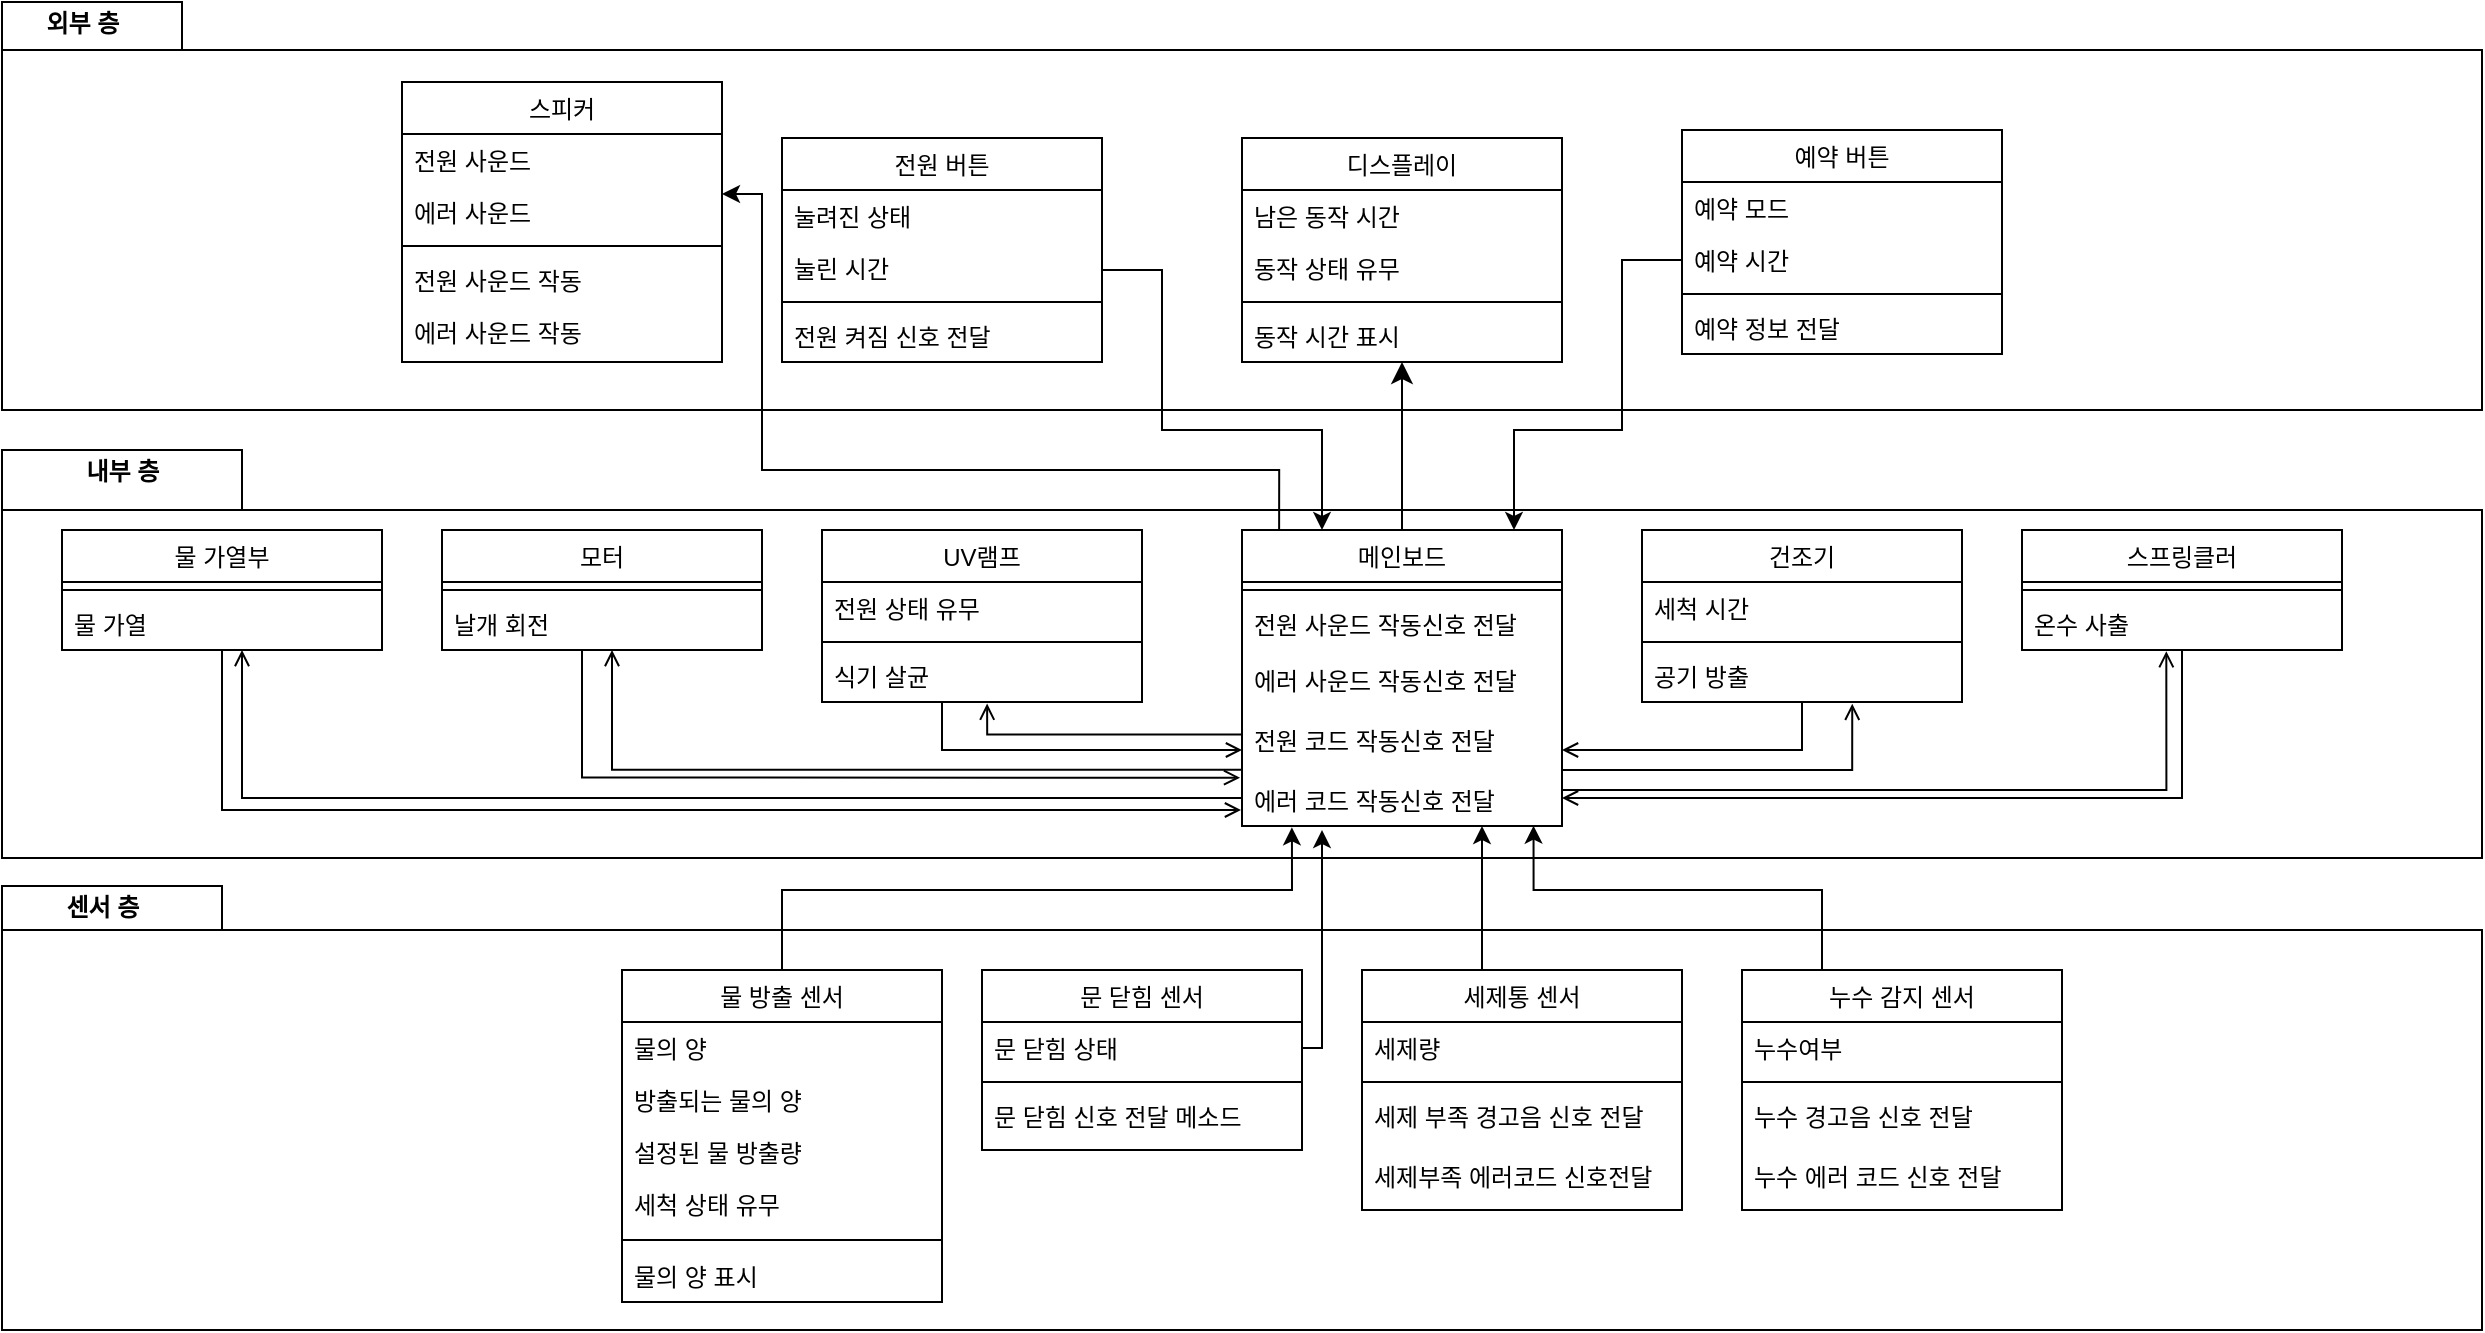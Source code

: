 <mxfile version="21.3.7" type="device">
  <diagram name="Page-1" id="2YBvvXClWsGukQMizWep">
    <mxGraphModel dx="1620" dy="889" grid="1" gridSize="10" guides="1" tooltips="1" connect="1" arrows="1" fold="1" page="1" pageScale="1" pageWidth="600" pageHeight="420" math="0" shadow="0">
      <root>
        <mxCell id="0" />
        <mxCell id="1" parent="0" />
        <mxCell id="qk1P5RTmb9Ghe5aZYqSJ-80" value="" style="shape=folder;fontStyle=1;spacingTop=10;tabWidth=110;tabHeight=22;tabPosition=left;html=1;whiteSpace=wrap;" vertex="1" parent="1">
          <mxGeometry x="240" y="578" width="1240" height="222" as="geometry" />
        </mxCell>
        <mxCell id="qk1P5RTmb9Ghe5aZYqSJ-79" value="" style="shape=folder;fontStyle=1;spacingTop=10;tabWidth=120;tabHeight=30;tabPosition=left;html=1;whiteSpace=wrap;" vertex="1" parent="1">
          <mxGeometry x="240" y="360" width="1240" height="204" as="geometry" />
        </mxCell>
        <mxCell id="qk1P5RTmb9Ghe5aZYqSJ-77" value="" style="shape=folder;fontStyle=1;spacingTop=10;tabWidth=90;tabHeight=24;tabPosition=left;html=1;whiteSpace=wrap;" vertex="1" parent="1">
          <mxGeometry x="240" y="136" width="1240" height="204" as="geometry" />
        </mxCell>
        <mxCell id="qk1P5RTmb9Ghe5aZYqSJ-1" value="모터" style="swimlane;fontStyle=0;align=center;verticalAlign=top;childLayout=stackLayout;horizontal=1;startSize=26;horizontalStack=0;resizeParent=1;resizeLast=0;collapsible=1;marginBottom=0;rounded=0;shadow=0;strokeWidth=1;" vertex="1" parent="1">
          <mxGeometry x="460" y="400" width="160" height="60" as="geometry">
            <mxRectangle x="230" y="140" width="160" height="26" as="alternateBounds" />
          </mxGeometry>
        </mxCell>
        <mxCell id="qk1P5RTmb9Ghe5aZYqSJ-2" value="" style="line;html=1;strokeWidth=1;align=left;verticalAlign=middle;spacingTop=-1;spacingLeft=3;spacingRight=3;rotatable=0;labelPosition=right;points=[];portConstraint=eastwest;" vertex="1" parent="qk1P5RTmb9Ghe5aZYqSJ-1">
          <mxGeometry y="26" width="160" height="8" as="geometry" />
        </mxCell>
        <mxCell id="qk1P5RTmb9Ghe5aZYqSJ-3" value="날개 회전" style="text;align=left;verticalAlign=top;spacingLeft=4;spacingRight=4;overflow=hidden;rotatable=0;points=[[0,0.5],[1,0.5]];portConstraint=eastwest;" vertex="1" parent="qk1P5RTmb9Ghe5aZYqSJ-1">
          <mxGeometry y="34" width="160" height="26" as="geometry" />
        </mxCell>
        <mxCell id="qk1P5RTmb9Ghe5aZYqSJ-85" style="edgeStyle=orthogonalEdgeStyle;rounded=0;orthogonalLoop=1;jettySize=auto;html=1;entryX=-0.003;entryY=0.734;entryDx=0;entryDy=0;endArrow=open;endFill=0;entryPerimeter=0;" edge="1" parent="1" source="qk1P5RTmb9Ghe5aZYqSJ-4" target="qk1P5RTmb9Ghe5aZYqSJ-26">
          <mxGeometry relative="1" as="geometry">
            <Array as="points">
              <mxPoint x="350" y="540" />
              <mxPoint x="860" y="540" />
            </Array>
          </mxGeometry>
        </mxCell>
        <mxCell id="qk1P5RTmb9Ghe5aZYqSJ-4" value="물 가열부" style="swimlane;fontStyle=0;align=center;verticalAlign=top;childLayout=stackLayout;horizontal=1;startSize=26;horizontalStack=0;resizeParent=1;resizeLast=0;collapsible=1;marginBottom=0;rounded=0;shadow=0;strokeWidth=1;" vertex="1" parent="1">
          <mxGeometry x="270" y="400" width="160" height="60" as="geometry">
            <mxRectangle x="230" y="140" width="160" height="26" as="alternateBounds" />
          </mxGeometry>
        </mxCell>
        <mxCell id="qk1P5RTmb9Ghe5aZYqSJ-5" value="" style="line;html=1;strokeWidth=1;align=left;verticalAlign=middle;spacingTop=-1;spacingLeft=3;spacingRight=3;rotatable=0;labelPosition=right;points=[];portConstraint=eastwest;" vertex="1" parent="qk1P5RTmb9Ghe5aZYqSJ-4">
          <mxGeometry y="26" width="160" height="8" as="geometry" />
        </mxCell>
        <mxCell id="qk1P5RTmb9Ghe5aZYqSJ-6" value="물 가열" style="text;align=left;verticalAlign=top;spacingLeft=4;spacingRight=4;overflow=hidden;rotatable=0;points=[[0,0.5],[1,0.5]];portConstraint=eastwest;" vertex="1" parent="qk1P5RTmb9Ghe5aZYqSJ-4">
          <mxGeometry y="34" width="160" height="26" as="geometry" />
        </mxCell>
        <mxCell id="qk1P5RTmb9Ghe5aZYqSJ-7" value="문 닫힘 센서" style="swimlane;fontStyle=0;align=center;verticalAlign=top;childLayout=stackLayout;horizontal=1;startSize=26;horizontalStack=0;resizeParent=1;resizeLast=0;collapsible=1;marginBottom=0;rounded=0;shadow=0;strokeWidth=1;" vertex="1" parent="1">
          <mxGeometry x="730" y="620" width="160" height="90" as="geometry">
            <mxRectangle x="230" y="140" width="160" height="26" as="alternateBounds" />
          </mxGeometry>
        </mxCell>
        <mxCell id="qk1P5RTmb9Ghe5aZYqSJ-8" value="문 닫힘 상태" style="text;align=left;verticalAlign=top;spacingLeft=4;spacingRight=4;overflow=hidden;rotatable=0;points=[[0,0.5],[1,0.5]];portConstraint=eastwest;" vertex="1" parent="qk1P5RTmb9Ghe5aZYqSJ-7">
          <mxGeometry y="26" width="160" height="26" as="geometry" />
        </mxCell>
        <mxCell id="qk1P5RTmb9Ghe5aZYqSJ-9" value="" style="line;html=1;strokeWidth=1;align=left;verticalAlign=middle;spacingTop=-1;spacingLeft=3;spacingRight=3;rotatable=0;labelPosition=right;points=[];portConstraint=eastwest;" vertex="1" parent="qk1P5RTmb9Ghe5aZYqSJ-7">
          <mxGeometry y="52" width="160" height="8" as="geometry" />
        </mxCell>
        <mxCell id="qk1P5RTmb9Ghe5aZYqSJ-10" value="문 닫힘 신호 전달 메소드" style="text;align=left;verticalAlign=top;spacingLeft=4;spacingRight=4;overflow=hidden;rotatable=0;points=[[0,0.5],[1,0.5]];portConstraint=eastwest;" vertex="1" parent="qk1P5RTmb9Ghe5aZYqSJ-7">
          <mxGeometry y="60" width="160" height="26" as="geometry" />
        </mxCell>
        <mxCell id="qk1P5RTmb9Ghe5aZYqSJ-96" style="edgeStyle=orthogonalEdgeStyle;rounded=0;orthogonalLoop=1;jettySize=auto;html=1;entryX=1;entryY=0.5;entryDx=0;entryDy=0;endArrow=open;endFill=0;" edge="1" parent="1" source="qk1P5RTmb9Ghe5aZYqSJ-11" target="qk1P5RTmb9Ghe5aZYqSJ-26">
          <mxGeometry relative="1" as="geometry" />
        </mxCell>
        <mxCell id="qk1P5RTmb9Ghe5aZYqSJ-11" value="스프링클러" style="swimlane;fontStyle=0;align=center;verticalAlign=top;childLayout=stackLayout;horizontal=1;startSize=26;horizontalStack=0;resizeParent=1;resizeLast=0;collapsible=1;marginBottom=0;rounded=0;shadow=0;strokeWidth=1;" vertex="1" parent="1">
          <mxGeometry x="1250" y="400" width="160" height="60" as="geometry">
            <mxRectangle x="230" y="140" width="160" height="26" as="alternateBounds" />
          </mxGeometry>
        </mxCell>
        <mxCell id="qk1P5RTmb9Ghe5aZYqSJ-12" value="" style="line;html=1;strokeWidth=1;align=left;verticalAlign=middle;spacingTop=-1;spacingLeft=3;spacingRight=3;rotatable=0;labelPosition=right;points=[];portConstraint=eastwest;" vertex="1" parent="qk1P5RTmb9Ghe5aZYqSJ-11">
          <mxGeometry y="26" width="160" height="8" as="geometry" />
        </mxCell>
        <mxCell id="qk1P5RTmb9Ghe5aZYqSJ-13" value="온수 사출" style="text;align=left;verticalAlign=top;spacingLeft=4;spacingRight=4;overflow=hidden;rotatable=0;points=[[0,0.5],[1,0.5]];portConstraint=eastwest;" vertex="1" parent="qk1P5RTmb9Ghe5aZYqSJ-11">
          <mxGeometry y="34" width="160" height="26" as="geometry" />
        </mxCell>
        <mxCell id="qk1P5RTmb9Ghe5aZYqSJ-14" value="전원 버튼" style="swimlane;fontStyle=0;align=center;verticalAlign=top;childLayout=stackLayout;horizontal=1;startSize=26;horizontalStack=0;resizeParent=1;resizeLast=0;collapsible=1;marginBottom=0;rounded=0;shadow=0;strokeWidth=1;" vertex="1" parent="1">
          <mxGeometry x="630" y="204" width="160" height="112" as="geometry">
            <mxRectangle x="230" y="140" width="160" height="26" as="alternateBounds" />
          </mxGeometry>
        </mxCell>
        <mxCell id="qk1P5RTmb9Ghe5aZYqSJ-15" value="눌려진 상태 " style="text;align=left;verticalAlign=top;spacingLeft=4;spacingRight=4;overflow=hidden;rotatable=0;points=[[0,0.5],[1,0.5]];portConstraint=eastwest;rounded=0;shadow=0;html=0;" vertex="1" parent="qk1P5RTmb9Ghe5aZYqSJ-14">
          <mxGeometry y="26" width="160" height="26" as="geometry" />
        </mxCell>
        <mxCell id="qk1P5RTmb9Ghe5aZYqSJ-16" value="눌린 시간" style="text;align=left;verticalAlign=top;spacingLeft=4;spacingRight=4;overflow=hidden;rotatable=0;points=[[0,0.5],[1,0.5]];portConstraint=eastwest;rounded=0;shadow=0;html=0;" vertex="1" parent="qk1P5RTmb9Ghe5aZYqSJ-14">
          <mxGeometry y="52" width="160" height="26" as="geometry" />
        </mxCell>
        <mxCell id="qk1P5RTmb9Ghe5aZYqSJ-17" value="" style="line;html=1;strokeWidth=1;align=left;verticalAlign=middle;spacingTop=-1;spacingLeft=3;spacingRight=3;rotatable=0;labelPosition=right;points=[];portConstraint=eastwest;" vertex="1" parent="qk1P5RTmb9Ghe5aZYqSJ-14">
          <mxGeometry y="78" width="160" height="8" as="geometry" />
        </mxCell>
        <mxCell id="qk1P5RTmb9Ghe5aZYqSJ-18" value="전원 켜짐 신호 전달" style="text;align=left;verticalAlign=top;spacingLeft=4;spacingRight=4;overflow=hidden;rotatable=0;points=[[0,0.5],[1,0.5]];portConstraint=eastwest;" vertex="1" parent="qk1P5RTmb9Ghe5aZYqSJ-14">
          <mxGeometry y="86" width="160" height="26" as="geometry" />
        </mxCell>
        <mxCell id="qk1P5RTmb9Ghe5aZYqSJ-19" style="edgeStyle=none;curved=1;rounded=0;orthogonalLoop=1;jettySize=auto;html=1;exitX=0.5;exitY=0;exitDx=0;exitDy=0;fontSize=12;startSize=8;endSize=8;entryX=0.5;entryY=1;entryDx=0;entryDy=0;" edge="1" parent="1" source="qk1P5RTmb9Ghe5aZYqSJ-21" target="qk1P5RTmb9Ghe5aZYqSJ-60">
          <mxGeometry relative="1" as="geometry">
            <mxPoint x="940" y="320" as="targetPoint" />
          </mxGeometry>
        </mxCell>
        <mxCell id="qk1P5RTmb9Ghe5aZYqSJ-20" style="edgeStyle=orthogonalEdgeStyle;rounded=0;orthogonalLoop=1;jettySize=auto;html=1;exitX=0.116;exitY=0.003;exitDx=0;exitDy=0;entryX=1;entryY=0.154;entryDx=0;entryDy=0;entryPerimeter=0;exitPerimeter=0;" edge="1" parent="1" source="qk1P5RTmb9Ghe5aZYqSJ-21" target="qk1P5RTmb9Ghe5aZYqSJ-29">
          <mxGeometry relative="1" as="geometry">
            <mxPoint x="810.0" y="600" as="targetPoint" />
            <Array as="points">
              <mxPoint x="879" y="370" />
              <mxPoint x="620" y="370" />
              <mxPoint x="620" y="232" />
            </Array>
          </mxGeometry>
        </mxCell>
        <mxCell id="qk1P5RTmb9Ghe5aZYqSJ-21" value="메인보드" style="swimlane;fontStyle=0;align=center;verticalAlign=top;childLayout=stackLayout;horizontal=1;startSize=26;horizontalStack=0;resizeParent=1;resizeLast=0;collapsible=1;marginBottom=0;rounded=0;shadow=0;strokeWidth=1;" vertex="1" parent="1">
          <mxGeometry x="860" y="400" width="160" height="148" as="geometry">
            <mxRectangle x="230" y="140" width="160" height="26" as="alternateBounds" />
          </mxGeometry>
        </mxCell>
        <mxCell id="qk1P5RTmb9Ghe5aZYqSJ-22" value="" style="line;html=1;strokeWidth=1;align=left;verticalAlign=middle;spacingTop=-1;spacingLeft=3;spacingRight=3;rotatable=0;labelPosition=right;points=[];portConstraint=eastwest;" vertex="1" parent="qk1P5RTmb9Ghe5aZYqSJ-21">
          <mxGeometry y="26" width="160" height="8" as="geometry" />
        </mxCell>
        <mxCell id="qk1P5RTmb9Ghe5aZYqSJ-23" value="전원 사운드 작동신호 전달" style="text;align=left;verticalAlign=top;spacingLeft=4;spacingRight=4;overflow=hidden;rotatable=0;points=[[0,0.5],[1,0.5]];portConstraint=eastwest;" vertex="1" parent="qk1P5RTmb9Ghe5aZYqSJ-21">
          <mxGeometry y="34" width="160" height="28" as="geometry" />
        </mxCell>
        <mxCell id="qk1P5RTmb9Ghe5aZYqSJ-24" value="에러 사운드 작동신호 전달" style="text;align=left;verticalAlign=top;spacingLeft=4;spacingRight=4;overflow=hidden;rotatable=0;points=[[0,0.5],[1,0.5]];portConstraint=eastwest;" vertex="1" parent="qk1P5RTmb9Ghe5aZYqSJ-21">
          <mxGeometry y="62" width="160" height="30" as="geometry" />
        </mxCell>
        <mxCell id="qk1P5RTmb9Ghe5aZYqSJ-25" value="전원 코드 작동신호 전달" style="text;align=left;verticalAlign=top;spacingLeft=4;spacingRight=4;overflow=hidden;rotatable=0;points=[[0,0.5],[1,0.5]];portConstraint=eastwest;" vertex="1" parent="qk1P5RTmb9Ghe5aZYqSJ-21">
          <mxGeometry y="92" width="160" height="30" as="geometry" />
        </mxCell>
        <mxCell id="qk1P5RTmb9Ghe5aZYqSJ-26" value="에러 코드 작동신호 전달" style="text;align=left;verticalAlign=top;spacingLeft=4;spacingRight=4;overflow=hidden;rotatable=0;points=[[0,0.5],[1,0.5]];portConstraint=eastwest;" vertex="1" parent="qk1P5RTmb9Ghe5aZYqSJ-21">
          <mxGeometry y="122" width="160" height="24" as="geometry" />
        </mxCell>
        <mxCell id="qk1P5RTmb9Ghe5aZYqSJ-27" value="스피커" style="swimlane;fontStyle=0;align=center;verticalAlign=top;childLayout=stackLayout;horizontal=1;startSize=26;horizontalStack=0;resizeParent=1;resizeLast=0;collapsible=1;marginBottom=0;rounded=0;shadow=0;strokeWidth=1;" vertex="1" parent="1">
          <mxGeometry x="440" y="176" width="160" height="140" as="geometry">
            <mxRectangle x="230" y="140" width="160" height="26" as="alternateBounds" />
          </mxGeometry>
        </mxCell>
        <mxCell id="qk1P5RTmb9Ghe5aZYqSJ-28" value="전원 사운드" style="text;align=left;verticalAlign=top;spacingLeft=4;spacingRight=4;overflow=hidden;rotatable=0;points=[[0,0.5],[1,0.5]];portConstraint=eastwest;" vertex="1" parent="qk1P5RTmb9Ghe5aZYqSJ-27">
          <mxGeometry y="26" width="160" height="26" as="geometry" />
        </mxCell>
        <mxCell id="qk1P5RTmb9Ghe5aZYqSJ-29" value="에러 사운드" style="text;align=left;verticalAlign=top;spacingLeft=4;spacingRight=4;overflow=hidden;rotatable=0;points=[[0,0.5],[1,0.5]];portConstraint=eastwest;rounded=0;shadow=0;html=0;" vertex="1" parent="qk1P5RTmb9Ghe5aZYqSJ-27">
          <mxGeometry y="52" width="160" height="26" as="geometry" />
        </mxCell>
        <mxCell id="qk1P5RTmb9Ghe5aZYqSJ-30" value="" style="line;html=1;strokeWidth=1;align=left;verticalAlign=middle;spacingTop=-1;spacingLeft=3;spacingRight=3;rotatable=0;labelPosition=right;points=[];portConstraint=eastwest;" vertex="1" parent="qk1P5RTmb9Ghe5aZYqSJ-27">
          <mxGeometry y="78" width="160" height="8" as="geometry" />
        </mxCell>
        <mxCell id="qk1P5RTmb9Ghe5aZYqSJ-31" value="전원 사운드 작동" style="text;align=left;verticalAlign=top;spacingLeft=4;spacingRight=4;overflow=hidden;rotatable=0;points=[[0,0.5],[1,0.5]];portConstraint=eastwest;" vertex="1" parent="qk1P5RTmb9Ghe5aZYqSJ-27">
          <mxGeometry y="86" width="160" height="26" as="geometry" />
        </mxCell>
        <mxCell id="qk1P5RTmb9Ghe5aZYqSJ-32" value="에러 사운드 작동" style="text;align=left;verticalAlign=top;spacingLeft=4;spacingRight=4;overflow=hidden;rotatable=0;points=[[0,0.5],[1,0.5]];portConstraint=eastwest;" vertex="1" parent="qk1P5RTmb9Ghe5aZYqSJ-27">
          <mxGeometry y="112" width="160" height="26" as="geometry" />
        </mxCell>
        <mxCell id="qk1P5RTmb9Ghe5aZYqSJ-33" style="edgeStyle=orthogonalEdgeStyle;rounded=0;orthogonalLoop=1;jettySize=auto;html=1;exitX=0;exitY=0.5;exitDx=0;exitDy=0;" edge="1" parent="1" source="qk1P5RTmb9Ghe5aZYqSJ-36">
          <mxGeometry relative="1" as="geometry">
            <mxPoint x="996" y="400" as="targetPoint" />
            <Array as="points">
              <mxPoint x="1050" y="265" />
              <mxPoint x="1050" y="350" />
              <mxPoint x="996" y="350" />
            </Array>
          </mxGeometry>
        </mxCell>
        <mxCell id="qk1P5RTmb9Ghe5aZYqSJ-34" value="예약 버튼" style="swimlane;fontStyle=0;align=center;verticalAlign=top;childLayout=stackLayout;horizontal=1;startSize=26;horizontalStack=0;resizeParent=1;resizeLast=0;collapsible=1;marginBottom=0;rounded=0;shadow=0;strokeWidth=1;" vertex="1" parent="1">
          <mxGeometry x="1080" y="200" width="160" height="112" as="geometry">
            <mxRectangle x="230" y="140" width="160" height="26" as="alternateBounds" />
          </mxGeometry>
        </mxCell>
        <mxCell id="qk1P5RTmb9Ghe5aZYqSJ-35" value="예약 모드" style="text;align=left;verticalAlign=top;spacingLeft=4;spacingRight=4;overflow=hidden;rotatable=0;points=[[0,0.5],[1,0.5]];portConstraint=eastwest;rounded=0;shadow=0;html=0;" vertex="1" parent="qk1P5RTmb9Ghe5aZYqSJ-34">
          <mxGeometry y="26" width="160" height="26" as="geometry" />
        </mxCell>
        <mxCell id="qk1P5RTmb9Ghe5aZYqSJ-36" value="예약 시간" style="text;align=left;verticalAlign=top;spacingLeft=4;spacingRight=4;overflow=hidden;rotatable=0;points=[[0,0.5],[1,0.5]];portConstraint=eastwest;rounded=0;shadow=0;html=0;" vertex="1" parent="qk1P5RTmb9Ghe5aZYqSJ-34">
          <mxGeometry y="52" width="160" height="26" as="geometry" />
        </mxCell>
        <mxCell id="qk1P5RTmb9Ghe5aZYqSJ-37" value="" style="line;html=1;strokeWidth=1;align=left;verticalAlign=middle;spacingTop=-1;spacingLeft=3;spacingRight=3;rotatable=0;labelPosition=right;points=[];portConstraint=eastwest;" vertex="1" parent="qk1P5RTmb9Ghe5aZYqSJ-34">
          <mxGeometry y="78" width="160" height="8" as="geometry" />
        </mxCell>
        <mxCell id="qk1P5RTmb9Ghe5aZYqSJ-38" value="예약 정보 전달" style="text;align=left;verticalAlign=top;spacingLeft=4;spacingRight=4;overflow=hidden;rotatable=0;points=[[0,0.5],[1,0.5]];portConstraint=eastwest;" vertex="1" parent="qk1P5RTmb9Ghe5aZYqSJ-34">
          <mxGeometry y="86" width="160" height="26" as="geometry" />
        </mxCell>
        <mxCell id="qk1P5RTmb9Ghe5aZYqSJ-95" style="edgeStyle=orthogonalEdgeStyle;rounded=0;orthogonalLoop=1;jettySize=auto;html=1;endArrow=open;endFill=0;" edge="1" parent="1" source="qk1P5RTmb9Ghe5aZYqSJ-39">
          <mxGeometry relative="1" as="geometry">
            <mxPoint x="1020" y="510" as="targetPoint" />
            <Array as="points">
              <mxPoint x="1140" y="510" />
              <mxPoint x="1020" y="510" />
            </Array>
          </mxGeometry>
        </mxCell>
        <mxCell id="qk1P5RTmb9Ghe5aZYqSJ-39" value="건조기" style="swimlane;fontStyle=0;align=center;verticalAlign=top;childLayout=stackLayout;horizontal=1;startSize=26;horizontalStack=0;resizeParent=1;resizeLast=0;collapsible=1;marginBottom=0;rounded=0;shadow=0;strokeWidth=1;" vertex="1" parent="1">
          <mxGeometry x="1060" y="400" width="160" height="86" as="geometry">
            <mxRectangle x="230" y="140" width="160" height="26" as="alternateBounds" />
          </mxGeometry>
        </mxCell>
        <mxCell id="qk1P5RTmb9Ghe5aZYqSJ-40" value="세척 시간" style="text;align=left;verticalAlign=top;spacingLeft=4;spacingRight=4;overflow=hidden;rotatable=0;points=[[0,0.5],[1,0.5]];portConstraint=eastwest;rounded=0;shadow=0;html=0;" vertex="1" parent="qk1P5RTmb9Ghe5aZYqSJ-39">
          <mxGeometry y="26" width="160" height="26" as="geometry" />
        </mxCell>
        <mxCell id="qk1P5RTmb9Ghe5aZYqSJ-41" value="" style="line;html=1;strokeWidth=1;align=left;verticalAlign=middle;spacingTop=-1;spacingLeft=3;spacingRight=3;rotatable=0;labelPosition=right;points=[];portConstraint=eastwest;" vertex="1" parent="qk1P5RTmb9Ghe5aZYqSJ-39">
          <mxGeometry y="52" width="160" height="8" as="geometry" />
        </mxCell>
        <mxCell id="qk1P5RTmb9Ghe5aZYqSJ-42" value="공기 방출" style="text;align=left;verticalAlign=top;spacingLeft=4;spacingRight=4;overflow=hidden;rotatable=0;points=[[0,0.5],[1,0.5]];portConstraint=eastwest;" vertex="1" parent="qk1P5RTmb9Ghe5aZYqSJ-39">
          <mxGeometry y="60" width="160" height="26" as="geometry" />
        </mxCell>
        <mxCell id="qk1P5RTmb9Ghe5aZYqSJ-43" value="누수 감지 센서" style="swimlane;fontStyle=0;align=center;verticalAlign=top;childLayout=stackLayout;horizontal=1;startSize=26;horizontalStack=0;resizeParent=1;resizeLast=0;collapsible=1;marginBottom=0;rounded=0;shadow=0;strokeWidth=1;" vertex="1" parent="1">
          <mxGeometry x="1110" y="620" width="160" height="120" as="geometry">
            <mxRectangle x="230" y="140" width="160" height="26" as="alternateBounds" />
          </mxGeometry>
        </mxCell>
        <mxCell id="qk1P5RTmb9Ghe5aZYqSJ-44" value="누수여부" style="text;align=left;verticalAlign=top;spacingLeft=4;spacingRight=4;overflow=hidden;rotatable=0;points=[[0,0.5],[1,0.5]];portConstraint=eastwest;" vertex="1" parent="qk1P5RTmb9Ghe5aZYqSJ-43">
          <mxGeometry y="26" width="160" height="26" as="geometry" />
        </mxCell>
        <mxCell id="qk1P5RTmb9Ghe5aZYqSJ-45" value="" style="line;html=1;strokeWidth=1;align=left;verticalAlign=middle;spacingTop=-1;spacingLeft=3;spacingRight=3;rotatable=0;labelPosition=right;points=[];portConstraint=eastwest;" vertex="1" parent="qk1P5RTmb9Ghe5aZYqSJ-43">
          <mxGeometry y="52" width="160" height="8" as="geometry" />
        </mxCell>
        <mxCell id="qk1P5RTmb9Ghe5aZYqSJ-46" value="누수 경고음 신호 전달" style="text;align=left;verticalAlign=top;spacingLeft=4;spacingRight=4;overflow=hidden;rotatable=0;points=[[0,0.5],[1,0.5]];portConstraint=eastwest;" vertex="1" parent="qk1P5RTmb9Ghe5aZYqSJ-43">
          <mxGeometry y="60" width="160" height="30" as="geometry" />
        </mxCell>
        <mxCell id="qk1P5RTmb9Ghe5aZYqSJ-47" value="누수 에러 코드 신호 전달" style="text;align=left;verticalAlign=top;spacingLeft=4;spacingRight=4;overflow=hidden;rotatable=0;points=[[0,0.5],[1,0.5]];portConstraint=eastwest;" vertex="1" parent="qk1P5RTmb9Ghe5aZYqSJ-43">
          <mxGeometry y="90" width="160" height="30" as="geometry" />
        </mxCell>
        <mxCell id="qk1P5RTmb9Ghe5aZYqSJ-48" value="세제통 센서" style="swimlane;fontStyle=0;align=center;verticalAlign=top;childLayout=stackLayout;horizontal=1;startSize=26;horizontalStack=0;resizeParent=1;resizeLast=0;collapsible=1;marginBottom=0;rounded=0;shadow=0;strokeWidth=1;" vertex="1" parent="1">
          <mxGeometry x="920" y="620" width="160" height="120" as="geometry">
            <mxRectangle x="230" y="140" width="160" height="26" as="alternateBounds" />
          </mxGeometry>
        </mxCell>
        <mxCell id="qk1P5RTmb9Ghe5aZYqSJ-49" value="세제량" style="text;align=left;verticalAlign=top;spacingLeft=4;spacingRight=4;overflow=hidden;rotatable=0;points=[[0,0.5],[1,0.5]];portConstraint=eastwest;" vertex="1" parent="qk1P5RTmb9Ghe5aZYqSJ-48">
          <mxGeometry y="26" width="160" height="26" as="geometry" />
        </mxCell>
        <mxCell id="qk1P5RTmb9Ghe5aZYqSJ-50" value="" style="line;html=1;strokeWidth=1;align=left;verticalAlign=middle;spacingTop=-1;spacingLeft=3;spacingRight=3;rotatable=0;labelPosition=right;points=[];portConstraint=eastwest;" vertex="1" parent="qk1P5RTmb9Ghe5aZYqSJ-48">
          <mxGeometry y="52" width="160" height="8" as="geometry" />
        </mxCell>
        <mxCell id="qk1P5RTmb9Ghe5aZYqSJ-51" value="세제 부족 경고음 신호 전달" style="text;align=left;verticalAlign=top;spacingLeft=4;spacingRight=4;overflow=hidden;rotatable=0;points=[[0,0.5],[1,0.5]];portConstraint=eastwest;" vertex="1" parent="qk1P5RTmb9Ghe5aZYqSJ-48">
          <mxGeometry y="60" width="160" height="30" as="geometry" />
        </mxCell>
        <mxCell id="qk1P5RTmb9Ghe5aZYqSJ-52" value="세제부족 에러코드 신호전달" style="text;align=left;verticalAlign=top;spacingLeft=4;spacingRight=4;overflow=hidden;rotatable=0;points=[[0,0.5],[1,0.5]];portConstraint=eastwest;" vertex="1" parent="qk1P5RTmb9Ghe5aZYqSJ-48">
          <mxGeometry y="90" width="160" height="30" as="geometry" />
        </mxCell>
        <mxCell id="qk1P5RTmb9Ghe5aZYqSJ-76" style="edgeStyle=orthogonalEdgeStyle;rounded=0;orthogonalLoop=1;jettySize=auto;html=1;entryX=0.156;entryY=1.112;entryDx=0;entryDy=0;entryPerimeter=0;" edge="1" parent="1" source="qk1P5RTmb9Ghe5aZYqSJ-53" target="qk1P5RTmb9Ghe5aZYqSJ-26">
          <mxGeometry relative="1" as="geometry">
            <Array as="points">
              <mxPoint x="630" y="580" />
              <mxPoint x="885" y="580" />
            </Array>
          </mxGeometry>
        </mxCell>
        <mxCell id="qk1P5RTmb9Ghe5aZYqSJ-53" value="물 방출 센서" style="swimlane;fontStyle=0;align=center;verticalAlign=top;childLayout=stackLayout;horizontal=1;startSize=26;horizontalStack=0;resizeParent=1;resizeLast=0;collapsible=1;marginBottom=0;rounded=0;shadow=0;strokeWidth=1;" vertex="1" parent="1">
          <mxGeometry x="550" y="620" width="160" height="166" as="geometry">
            <mxRectangle x="230" y="140" width="160" height="26" as="alternateBounds" />
          </mxGeometry>
        </mxCell>
        <mxCell id="qk1P5RTmb9Ghe5aZYqSJ-54" value="물의 양" style="text;align=left;verticalAlign=top;spacingLeft=4;spacingRight=4;overflow=hidden;rotatable=0;points=[[0,0.5],[1,0.5]];portConstraint=eastwest;" vertex="1" parent="qk1P5RTmb9Ghe5aZYqSJ-53">
          <mxGeometry y="26" width="160" height="26" as="geometry" />
        </mxCell>
        <mxCell id="qk1P5RTmb9Ghe5aZYqSJ-55" value="방출되는 물의 양" style="text;align=left;verticalAlign=top;spacingLeft=4;spacingRight=4;overflow=hidden;rotatable=0;points=[[0,0.5],[1,0.5]];portConstraint=eastwest;rounded=0;shadow=0;html=0;" vertex="1" parent="qk1P5RTmb9Ghe5aZYqSJ-53">
          <mxGeometry y="52" width="160" height="26" as="geometry" />
        </mxCell>
        <mxCell id="qk1P5RTmb9Ghe5aZYqSJ-56" value="설정된 물 방출량" style="text;align=left;verticalAlign=top;spacingLeft=4;spacingRight=4;overflow=hidden;rotatable=0;points=[[0,0.5],[1,0.5]];portConstraint=eastwest;rounded=0;shadow=0;html=0;" vertex="1" parent="qk1P5RTmb9Ghe5aZYqSJ-53">
          <mxGeometry y="78" width="160" height="26" as="geometry" />
        </mxCell>
        <mxCell id="qk1P5RTmb9Ghe5aZYqSJ-57" value="세척 상태 유무" style="text;align=left;verticalAlign=top;spacingLeft=4;spacingRight=4;overflow=hidden;rotatable=0;points=[[0,0.5],[1,0.5]];portConstraint=eastwest;rounded=0;shadow=0;html=0;" vertex="1" parent="qk1P5RTmb9Ghe5aZYqSJ-53">
          <mxGeometry y="104" width="160" height="26" as="geometry" />
        </mxCell>
        <mxCell id="qk1P5RTmb9Ghe5aZYqSJ-58" value="" style="line;html=1;strokeWidth=1;align=left;verticalAlign=middle;spacingTop=-1;spacingLeft=3;spacingRight=3;rotatable=0;labelPosition=right;points=[];portConstraint=eastwest;" vertex="1" parent="qk1P5RTmb9Ghe5aZYqSJ-53">
          <mxGeometry y="130" width="160" height="10" as="geometry" />
        </mxCell>
        <mxCell id="qk1P5RTmb9Ghe5aZYqSJ-59" value="물의 양 표시" style="text;align=left;verticalAlign=top;spacingLeft=4;spacingRight=4;overflow=hidden;rotatable=0;points=[[0,0.5],[1,0.5]];portConstraint=eastwest;rounded=0;shadow=0;html=0;" vertex="1" parent="qk1P5RTmb9Ghe5aZYqSJ-53">
          <mxGeometry y="140" width="160" height="26" as="geometry" />
        </mxCell>
        <mxCell id="qk1P5RTmb9Ghe5aZYqSJ-60" value="디스플레이" style="swimlane;fontStyle=0;align=center;verticalAlign=top;childLayout=stackLayout;horizontal=1;startSize=26;horizontalStack=0;resizeParent=1;resizeLast=0;collapsible=1;marginBottom=0;rounded=0;shadow=0;strokeWidth=1;" vertex="1" parent="1">
          <mxGeometry x="860" y="204" width="160" height="112" as="geometry">
            <mxRectangle x="230" y="140" width="160" height="26" as="alternateBounds" />
          </mxGeometry>
        </mxCell>
        <mxCell id="qk1P5RTmb9Ghe5aZYqSJ-61" value="남은 동작 시간" style="text;align=left;verticalAlign=top;spacingLeft=4;spacingRight=4;overflow=hidden;rotatable=0;points=[[0,0.5],[1,0.5]];portConstraint=eastwest;" vertex="1" parent="qk1P5RTmb9Ghe5aZYqSJ-60">
          <mxGeometry y="26" width="160" height="26" as="geometry" />
        </mxCell>
        <mxCell id="qk1P5RTmb9Ghe5aZYqSJ-62" value="동작 상태 유무" style="text;align=left;verticalAlign=top;spacingLeft=4;spacingRight=4;overflow=hidden;rotatable=0;points=[[0,0.5],[1,0.5]];portConstraint=eastwest;rounded=0;shadow=0;html=0;" vertex="1" parent="qk1P5RTmb9Ghe5aZYqSJ-60">
          <mxGeometry y="52" width="160" height="26" as="geometry" />
        </mxCell>
        <mxCell id="qk1P5RTmb9Ghe5aZYqSJ-63" value="" style="line;html=1;strokeWidth=1;align=left;verticalAlign=middle;spacingTop=-1;spacingLeft=3;spacingRight=3;rotatable=0;labelPosition=right;points=[];portConstraint=eastwest;" vertex="1" parent="qk1P5RTmb9Ghe5aZYqSJ-60">
          <mxGeometry y="78" width="160" height="8" as="geometry" />
        </mxCell>
        <mxCell id="qk1P5RTmb9Ghe5aZYqSJ-64" value="동작 시간 표시" style="text;align=left;verticalAlign=top;spacingLeft=4;spacingRight=4;overflow=hidden;rotatable=0;points=[[0,0.5],[1,0.5]];portConstraint=eastwest;rounded=0;shadow=0;html=0;" vertex="1" parent="qk1P5RTmb9Ghe5aZYqSJ-60">
          <mxGeometry y="86" width="160" height="26" as="geometry" />
        </mxCell>
        <mxCell id="qk1P5RTmb9Ghe5aZYqSJ-65" value="UV램프" style="swimlane;fontStyle=0;align=center;verticalAlign=top;childLayout=stackLayout;horizontal=1;startSize=26;horizontalStack=0;resizeParent=1;resizeLast=0;collapsible=1;marginBottom=0;rounded=0;shadow=0;strokeWidth=1;" vertex="1" parent="1">
          <mxGeometry x="650" y="400" width="160" height="86" as="geometry">
            <mxRectangle x="230" y="140" width="160" height="26" as="alternateBounds" />
          </mxGeometry>
        </mxCell>
        <mxCell id="qk1P5RTmb9Ghe5aZYqSJ-66" value="전원 상태 유무" style="text;align=left;verticalAlign=top;spacingLeft=4;spacingRight=4;overflow=hidden;rotatable=0;points=[[0,0.5],[1,0.5]];portConstraint=eastwest;" vertex="1" parent="qk1P5RTmb9Ghe5aZYqSJ-65">
          <mxGeometry y="26" width="160" height="26" as="geometry" />
        </mxCell>
        <mxCell id="qk1P5RTmb9Ghe5aZYqSJ-67" value="" style="line;html=1;strokeWidth=1;align=left;verticalAlign=middle;spacingTop=-1;spacingLeft=3;spacingRight=3;rotatable=0;labelPosition=right;points=[];portConstraint=eastwest;" vertex="1" parent="qk1P5RTmb9Ghe5aZYqSJ-65">
          <mxGeometry y="52" width="160" height="8" as="geometry" />
        </mxCell>
        <mxCell id="qk1P5RTmb9Ghe5aZYqSJ-68" value="식기 살균" style="text;align=left;verticalAlign=top;spacingLeft=4;spacingRight=4;overflow=hidden;rotatable=0;points=[[0,0.5],[1,0.5]];portConstraint=eastwest;" vertex="1" parent="qk1P5RTmb9Ghe5aZYqSJ-65">
          <mxGeometry y="60" width="160" height="26" as="geometry" />
        </mxCell>
        <mxCell id="qk1P5RTmb9Ghe5aZYqSJ-69" style="edgeStyle=orthogonalEdgeStyle;rounded=0;orthogonalLoop=1;jettySize=auto;html=1;entryX=0.25;entryY=0;entryDx=0;entryDy=0;" edge="1" parent="1" target="qk1P5RTmb9Ghe5aZYqSJ-21">
          <mxGeometry relative="1" as="geometry">
            <mxPoint x="790" y="270" as="sourcePoint" />
            <Array as="points">
              <mxPoint x="790" y="270" />
              <mxPoint x="820" y="270" />
              <mxPoint x="820" y="350" />
              <mxPoint x="900" y="350" />
            </Array>
          </mxGeometry>
        </mxCell>
        <mxCell id="qk1P5RTmb9Ghe5aZYqSJ-70" style="edgeStyle=orthogonalEdgeStyle;rounded=0;orthogonalLoop=1;jettySize=auto;html=1;exitX=1;exitY=0.5;exitDx=0;exitDy=0;" edge="1" parent="1" source="qk1P5RTmb9Ghe5aZYqSJ-8">
          <mxGeometry relative="1" as="geometry">
            <mxPoint x="900" y="550" as="targetPoint" />
            <Array as="points">
              <mxPoint x="900" y="659" />
            </Array>
          </mxGeometry>
        </mxCell>
        <mxCell id="qk1P5RTmb9Ghe5aZYqSJ-71" style="edgeStyle=orthogonalEdgeStyle;rounded=0;orthogonalLoop=1;jettySize=auto;html=1;entryX=0.75;entryY=1;entryDx=0;entryDy=0;" edge="1" parent="1" target="qk1P5RTmb9Ghe5aZYqSJ-21">
          <mxGeometry relative="1" as="geometry">
            <mxPoint x="980" y="620" as="sourcePoint" />
            <mxPoint x="980" y="550" as="targetPoint" />
            <Array as="points">
              <mxPoint x="980" y="620" />
            </Array>
          </mxGeometry>
        </mxCell>
        <mxCell id="qk1P5RTmb9Ghe5aZYqSJ-72" style="edgeStyle=orthogonalEdgeStyle;rounded=0;orthogonalLoop=1;jettySize=auto;html=1;exitX=0.25;exitY=0;exitDx=0;exitDy=0;entryX=0.911;entryY=1.076;entryDx=0;entryDy=0;entryPerimeter=0;" edge="1" parent="1" source="qk1P5RTmb9Ghe5aZYqSJ-43" target="qk1P5RTmb9Ghe5aZYqSJ-26">
          <mxGeometry relative="1" as="geometry">
            <Array as="points">
              <mxPoint x="1150" y="580" />
              <mxPoint x="1006" y="580" />
            </Array>
          </mxGeometry>
        </mxCell>
        <mxCell id="qk1P5RTmb9Ghe5aZYqSJ-81" value="센서 층" style="text;align=center;fontStyle=1;verticalAlign=middle;spacingLeft=3;spacingRight=3;strokeColor=none;rotatable=0;points=[[0,0.5],[1,0.5]];portConstraint=eastwest;html=1;" vertex="1" parent="1">
          <mxGeometry x="250" y="578" width="80" height="22" as="geometry" />
        </mxCell>
        <mxCell id="qk1P5RTmb9Ghe5aZYqSJ-83" value="내부 층" style="text;align=center;fontStyle=1;verticalAlign=middle;spacingLeft=3;spacingRight=3;strokeColor=none;rotatable=0;points=[[0,0.5],[1,0.5]];portConstraint=eastwest;html=1;" vertex="1" parent="1">
          <mxGeometry x="260" y="360" width="80" height="22" as="geometry" />
        </mxCell>
        <mxCell id="qk1P5RTmb9Ghe5aZYqSJ-84" value="외부 층" style="text;align=center;fontStyle=1;verticalAlign=middle;spacingLeft=3;spacingRight=3;strokeColor=none;rotatable=0;points=[[0,0.5],[1,0.5]];portConstraint=eastwest;html=1;" vertex="1" parent="1">
          <mxGeometry x="240" y="136" width="80" height="22" as="geometry" />
        </mxCell>
        <mxCell id="qk1P5RTmb9Ghe5aZYqSJ-88" style="edgeStyle=orthogonalEdgeStyle;rounded=0;orthogonalLoop=1;jettySize=auto;html=1;endArrow=open;endFill=0;exitX=0;exitY=0.5;exitDx=0;exitDy=0;" edge="1" parent="1" source="qk1P5RTmb9Ghe5aZYqSJ-26">
          <mxGeometry relative="1" as="geometry">
            <mxPoint x="360" y="470" as="sourcePoint" />
            <mxPoint x="360" y="460" as="targetPoint" />
            <Array as="points">
              <mxPoint x="360" y="534" />
            </Array>
          </mxGeometry>
        </mxCell>
        <mxCell id="qk1P5RTmb9Ghe5aZYqSJ-89" style="edgeStyle=orthogonalEdgeStyle;rounded=0;orthogonalLoop=1;jettySize=auto;html=1;entryX=-0.006;entryY=0.076;entryDx=0;entryDy=0;endArrow=open;endFill=0;entryPerimeter=0;" edge="1" parent="1" target="qk1P5RTmb9Ghe5aZYqSJ-26">
          <mxGeometry relative="1" as="geometry">
            <mxPoint x="530" y="460" as="sourcePoint" />
            <mxPoint x="1040" y="540" as="targetPoint" />
            <Array as="points">
              <mxPoint x="530" y="524" />
            </Array>
          </mxGeometry>
        </mxCell>
        <mxCell id="qk1P5RTmb9Ghe5aZYqSJ-90" style="edgeStyle=orthogonalEdgeStyle;rounded=0;orthogonalLoop=1;jettySize=auto;html=1;endArrow=open;endFill=0;exitX=-0.001;exitY=0.93;exitDx=0;exitDy=0;exitPerimeter=0;" edge="1" parent="1" source="qk1P5RTmb9Ghe5aZYqSJ-25">
          <mxGeometry relative="1" as="geometry">
            <mxPoint x="540" y="470" as="sourcePoint" />
            <mxPoint x="545" y="460" as="targetPoint" />
            <Array as="points">
              <mxPoint x="545" y="520" />
            </Array>
          </mxGeometry>
        </mxCell>
        <mxCell id="qk1P5RTmb9Ghe5aZYqSJ-91" style="edgeStyle=orthogonalEdgeStyle;rounded=0;orthogonalLoop=1;jettySize=auto;html=1;endArrow=open;endFill=0;" edge="1" parent="1">
          <mxGeometry relative="1" as="geometry">
            <mxPoint x="710" y="486" as="sourcePoint" />
            <mxPoint x="860" y="510" as="targetPoint" />
            <Array as="points">
              <mxPoint x="710" y="510" />
              <mxPoint x="860" y="510" />
            </Array>
          </mxGeometry>
        </mxCell>
        <mxCell id="qk1P5RTmb9Ghe5aZYqSJ-92" style="edgeStyle=orthogonalEdgeStyle;rounded=0;orthogonalLoop=1;jettySize=auto;html=1;endArrow=open;endFill=0;entryX=0.516;entryY=1.031;entryDx=0;entryDy=0;entryPerimeter=0;exitX=-0.003;exitY=0.341;exitDx=0;exitDy=0;exitPerimeter=0;" edge="1" parent="1" source="qk1P5RTmb9Ghe5aZYqSJ-25" target="qk1P5RTmb9Ghe5aZYqSJ-68">
          <mxGeometry relative="1" as="geometry">
            <mxPoint x="730" y="486" as="sourcePoint" />
            <mxPoint x="880" y="510" as="targetPoint" />
            <Array as="points">
              <mxPoint x="733" y="502" />
            </Array>
          </mxGeometry>
        </mxCell>
        <mxCell id="qk1P5RTmb9Ghe5aZYqSJ-97" style="edgeStyle=orthogonalEdgeStyle;rounded=0;orthogonalLoop=1;jettySize=auto;html=1;entryX=0.451;entryY=1.022;entryDx=0;entryDy=0;entryPerimeter=0;endArrow=open;endFill=0;" edge="1" parent="1" source="qk1P5RTmb9Ghe5aZYqSJ-26" target="qk1P5RTmb9Ghe5aZYqSJ-13">
          <mxGeometry relative="1" as="geometry">
            <Array as="points">
              <mxPoint x="1322" y="530" />
            </Array>
          </mxGeometry>
        </mxCell>
        <mxCell id="qk1P5RTmb9Ghe5aZYqSJ-98" style="edgeStyle=orthogonalEdgeStyle;rounded=0;orthogonalLoop=1;jettySize=auto;html=1;entryX=0.657;entryY=1.035;entryDx=0;entryDy=0;entryPerimeter=0;exitX=1.003;exitY=-0.082;exitDx=0;exitDy=0;exitPerimeter=0;endArrow=open;endFill=0;" edge="1" parent="1" source="qk1P5RTmb9Ghe5aZYqSJ-26" target="qk1P5RTmb9Ghe5aZYqSJ-42">
          <mxGeometry relative="1" as="geometry">
            <Array as="points">
              <mxPoint x="1165" y="520" />
            </Array>
          </mxGeometry>
        </mxCell>
      </root>
    </mxGraphModel>
  </diagram>
</mxfile>

